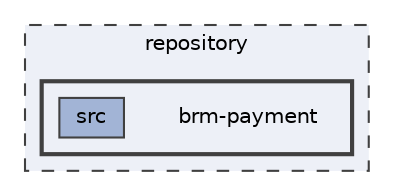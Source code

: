 digraph "repository/brm-payment"
{
 // LATEX_PDF_SIZE
  bgcolor="transparent";
  edge [fontname=Helvetica,fontsize=10,labelfontname=Helvetica,labelfontsize=10];
  node [fontname=Helvetica,fontsize=10,shape=box,height=0.2,width=0.4];
  compound=true
  subgraph clusterdir_b67a65b3e0ec834719b9c39fd2c3a507 {
    graph [ bgcolor="#edf0f7", pencolor="grey25", label="repository", fontname=Helvetica,fontsize=10 style="filled,dashed", URL="dir_b67a65b3e0ec834719b9c39fd2c3a507.html",tooltip=""]
  subgraph clusterdir_cc54f9f17d1683cf4bba262436116749 {
    graph [ bgcolor="#edf0f7", pencolor="grey25", label="", fontname=Helvetica,fontsize=10 style="filled,bold", URL="dir_cc54f9f17d1683cf4bba262436116749.html",tooltip=""]
    dir_cc54f9f17d1683cf4bba262436116749 [shape=plaintext, label="brm-payment"];
  dir_dcf350de13f06a9bb65e3c64c71694cc [label="src", fillcolor="#a2b4d6", color="grey25", style="filled", URL="dir_dcf350de13f06a9bb65e3c64c71694cc.html",tooltip=""];
  }
  }
}
